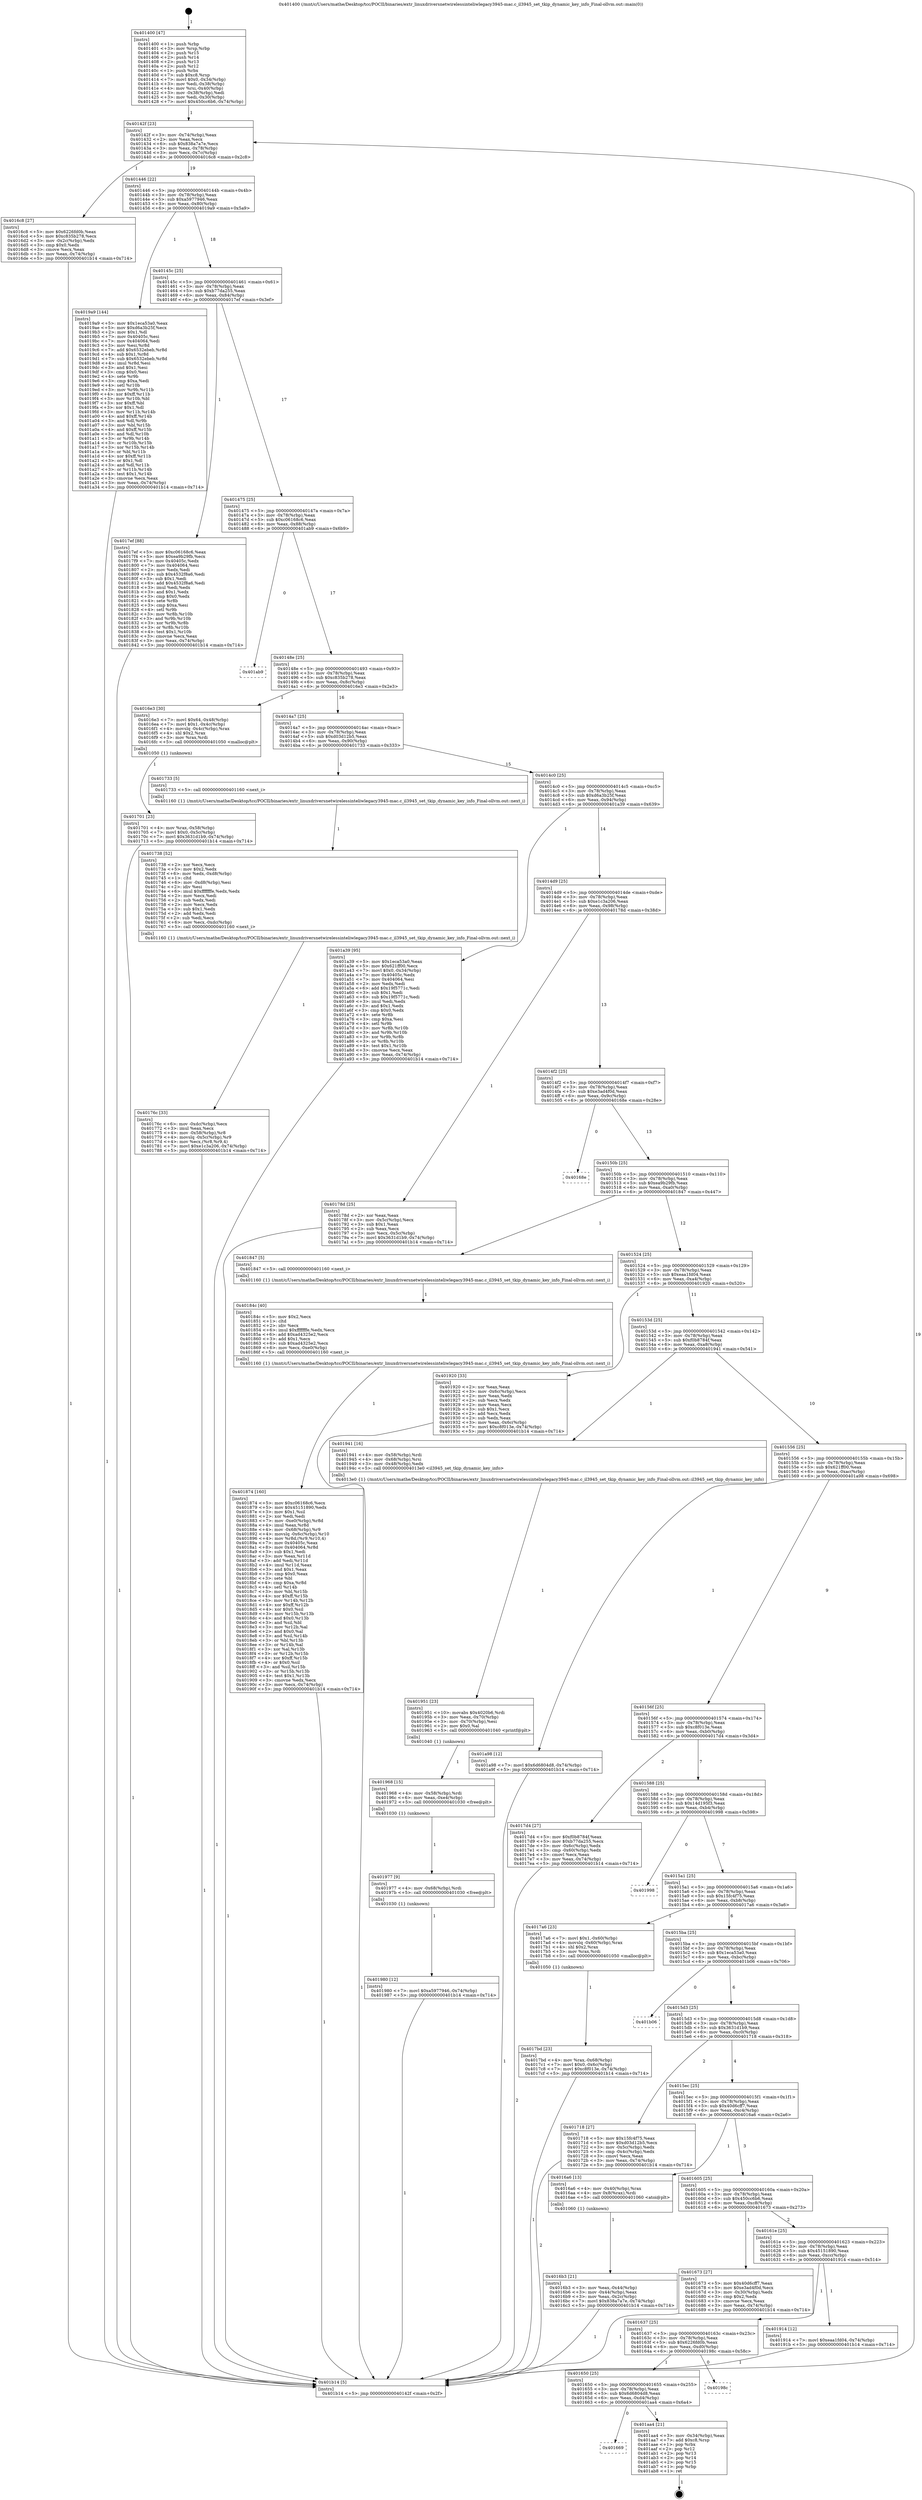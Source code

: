 digraph "0x401400" {
  label = "0x401400 (/mnt/c/Users/mathe/Desktop/tcc/POCII/binaries/extr_linuxdriversnetwirelessinteliwlegacy3945-mac.c_il3945_set_tkip_dynamic_key_info_Final-ollvm.out::main(0))"
  labelloc = "t"
  node[shape=record]

  Entry [label="",width=0.3,height=0.3,shape=circle,fillcolor=black,style=filled]
  "0x40142f" [label="{
     0x40142f [23]\l
     | [instrs]\l
     &nbsp;&nbsp;0x40142f \<+3\>: mov -0x74(%rbp),%eax\l
     &nbsp;&nbsp;0x401432 \<+2\>: mov %eax,%ecx\l
     &nbsp;&nbsp;0x401434 \<+6\>: sub $0x838a7a7e,%ecx\l
     &nbsp;&nbsp;0x40143a \<+3\>: mov %eax,-0x78(%rbp)\l
     &nbsp;&nbsp;0x40143d \<+3\>: mov %ecx,-0x7c(%rbp)\l
     &nbsp;&nbsp;0x401440 \<+6\>: je 00000000004016c8 \<main+0x2c8\>\l
  }"]
  "0x4016c8" [label="{
     0x4016c8 [27]\l
     | [instrs]\l
     &nbsp;&nbsp;0x4016c8 \<+5\>: mov $0x6226fd0b,%eax\l
     &nbsp;&nbsp;0x4016cd \<+5\>: mov $0xc835b278,%ecx\l
     &nbsp;&nbsp;0x4016d2 \<+3\>: mov -0x2c(%rbp),%edx\l
     &nbsp;&nbsp;0x4016d5 \<+3\>: cmp $0x0,%edx\l
     &nbsp;&nbsp;0x4016d8 \<+3\>: cmove %ecx,%eax\l
     &nbsp;&nbsp;0x4016db \<+3\>: mov %eax,-0x74(%rbp)\l
     &nbsp;&nbsp;0x4016de \<+5\>: jmp 0000000000401b14 \<main+0x714\>\l
  }"]
  "0x401446" [label="{
     0x401446 [22]\l
     | [instrs]\l
     &nbsp;&nbsp;0x401446 \<+5\>: jmp 000000000040144b \<main+0x4b\>\l
     &nbsp;&nbsp;0x40144b \<+3\>: mov -0x78(%rbp),%eax\l
     &nbsp;&nbsp;0x40144e \<+5\>: sub $0xa5977946,%eax\l
     &nbsp;&nbsp;0x401453 \<+3\>: mov %eax,-0x80(%rbp)\l
     &nbsp;&nbsp;0x401456 \<+6\>: je 00000000004019a9 \<main+0x5a9\>\l
  }"]
  Exit [label="",width=0.3,height=0.3,shape=circle,fillcolor=black,style=filled,peripheries=2]
  "0x4019a9" [label="{
     0x4019a9 [144]\l
     | [instrs]\l
     &nbsp;&nbsp;0x4019a9 \<+5\>: mov $0x1eca53a0,%eax\l
     &nbsp;&nbsp;0x4019ae \<+5\>: mov $0xd6a3b25f,%ecx\l
     &nbsp;&nbsp;0x4019b3 \<+2\>: mov $0x1,%dl\l
     &nbsp;&nbsp;0x4019b5 \<+7\>: mov 0x40405c,%esi\l
     &nbsp;&nbsp;0x4019bc \<+7\>: mov 0x404064,%edi\l
     &nbsp;&nbsp;0x4019c3 \<+3\>: mov %esi,%r8d\l
     &nbsp;&nbsp;0x4019c6 \<+7\>: add $0x6532ebeb,%r8d\l
     &nbsp;&nbsp;0x4019cd \<+4\>: sub $0x1,%r8d\l
     &nbsp;&nbsp;0x4019d1 \<+7\>: sub $0x6532ebeb,%r8d\l
     &nbsp;&nbsp;0x4019d8 \<+4\>: imul %r8d,%esi\l
     &nbsp;&nbsp;0x4019dc \<+3\>: and $0x1,%esi\l
     &nbsp;&nbsp;0x4019df \<+3\>: cmp $0x0,%esi\l
     &nbsp;&nbsp;0x4019e2 \<+4\>: sete %r9b\l
     &nbsp;&nbsp;0x4019e6 \<+3\>: cmp $0xa,%edi\l
     &nbsp;&nbsp;0x4019e9 \<+4\>: setl %r10b\l
     &nbsp;&nbsp;0x4019ed \<+3\>: mov %r9b,%r11b\l
     &nbsp;&nbsp;0x4019f0 \<+4\>: xor $0xff,%r11b\l
     &nbsp;&nbsp;0x4019f4 \<+3\>: mov %r10b,%bl\l
     &nbsp;&nbsp;0x4019f7 \<+3\>: xor $0xff,%bl\l
     &nbsp;&nbsp;0x4019fa \<+3\>: xor $0x1,%dl\l
     &nbsp;&nbsp;0x4019fd \<+3\>: mov %r11b,%r14b\l
     &nbsp;&nbsp;0x401a00 \<+4\>: and $0xff,%r14b\l
     &nbsp;&nbsp;0x401a04 \<+3\>: and %dl,%r9b\l
     &nbsp;&nbsp;0x401a07 \<+3\>: mov %bl,%r15b\l
     &nbsp;&nbsp;0x401a0a \<+4\>: and $0xff,%r15b\l
     &nbsp;&nbsp;0x401a0e \<+3\>: and %dl,%r10b\l
     &nbsp;&nbsp;0x401a11 \<+3\>: or %r9b,%r14b\l
     &nbsp;&nbsp;0x401a14 \<+3\>: or %r10b,%r15b\l
     &nbsp;&nbsp;0x401a17 \<+3\>: xor %r15b,%r14b\l
     &nbsp;&nbsp;0x401a1a \<+3\>: or %bl,%r11b\l
     &nbsp;&nbsp;0x401a1d \<+4\>: xor $0xff,%r11b\l
     &nbsp;&nbsp;0x401a21 \<+3\>: or $0x1,%dl\l
     &nbsp;&nbsp;0x401a24 \<+3\>: and %dl,%r11b\l
     &nbsp;&nbsp;0x401a27 \<+3\>: or %r11b,%r14b\l
     &nbsp;&nbsp;0x401a2a \<+4\>: test $0x1,%r14b\l
     &nbsp;&nbsp;0x401a2e \<+3\>: cmovne %ecx,%eax\l
     &nbsp;&nbsp;0x401a31 \<+3\>: mov %eax,-0x74(%rbp)\l
     &nbsp;&nbsp;0x401a34 \<+5\>: jmp 0000000000401b14 \<main+0x714\>\l
  }"]
  "0x40145c" [label="{
     0x40145c [25]\l
     | [instrs]\l
     &nbsp;&nbsp;0x40145c \<+5\>: jmp 0000000000401461 \<main+0x61\>\l
     &nbsp;&nbsp;0x401461 \<+3\>: mov -0x78(%rbp),%eax\l
     &nbsp;&nbsp;0x401464 \<+5\>: sub $0xb77da255,%eax\l
     &nbsp;&nbsp;0x401469 \<+6\>: mov %eax,-0x84(%rbp)\l
     &nbsp;&nbsp;0x40146f \<+6\>: je 00000000004017ef \<main+0x3ef\>\l
  }"]
  "0x401669" [label="{
     0x401669\l
  }", style=dashed]
  "0x4017ef" [label="{
     0x4017ef [88]\l
     | [instrs]\l
     &nbsp;&nbsp;0x4017ef \<+5\>: mov $0xc06168c6,%eax\l
     &nbsp;&nbsp;0x4017f4 \<+5\>: mov $0xea9b29fb,%ecx\l
     &nbsp;&nbsp;0x4017f9 \<+7\>: mov 0x40405c,%edx\l
     &nbsp;&nbsp;0x401800 \<+7\>: mov 0x404064,%esi\l
     &nbsp;&nbsp;0x401807 \<+2\>: mov %edx,%edi\l
     &nbsp;&nbsp;0x401809 \<+6\>: sub $0x4532f8a6,%edi\l
     &nbsp;&nbsp;0x40180f \<+3\>: sub $0x1,%edi\l
     &nbsp;&nbsp;0x401812 \<+6\>: add $0x4532f8a6,%edi\l
     &nbsp;&nbsp;0x401818 \<+3\>: imul %edi,%edx\l
     &nbsp;&nbsp;0x40181b \<+3\>: and $0x1,%edx\l
     &nbsp;&nbsp;0x40181e \<+3\>: cmp $0x0,%edx\l
     &nbsp;&nbsp;0x401821 \<+4\>: sete %r8b\l
     &nbsp;&nbsp;0x401825 \<+3\>: cmp $0xa,%esi\l
     &nbsp;&nbsp;0x401828 \<+4\>: setl %r9b\l
     &nbsp;&nbsp;0x40182c \<+3\>: mov %r8b,%r10b\l
     &nbsp;&nbsp;0x40182f \<+3\>: and %r9b,%r10b\l
     &nbsp;&nbsp;0x401832 \<+3\>: xor %r9b,%r8b\l
     &nbsp;&nbsp;0x401835 \<+3\>: or %r8b,%r10b\l
     &nbsp;&nbsp;0x401838 \<+4\>: test $0x1,%r10b\l
     &nbsp;&nbsp;0x40183c \<+3\>: cmovne %ecx,%eax\l
     &nbsp;&nbsp;0x40183f \<+3\>: mov %eax,-0x74(%rbp)\l
     &nbsp;&nbsp;0x401842 \<+5\>: jmp 0000000000401b14 \<main+0x714\>\l
  }"]
  "0x401475" [label="{
     0x401475 [25]\l
     | [instrs]\l
     &nbsp;&nbsp;0x401475 \<+5\>: jmp 000000000040147a \<main+0x7a\>\l
     &nbsp;&nbsp;0x40147a \<+3\>: mov -0x78(%rbp),%eax\l
     &nbsp;&nbsp;0x40147d \<+5\>: sub $0xc06168c6,%eax\l
     &nbsp;&nbsp;0x401482 \<+6\>: mov %eax,-0x88(%rbp)\l
     &nbsp;&nbsp;0x401488 \<+6\>: je 0000000000401ab9 \<main+0x6b9\>\l
  }"]
  "0x401aa4" [label="{
     0x401aa4 [21]\l
     | [instrs]\l
     &nbsp;&nbsp;0x401aa4 \<+3\>: mov -0x34(%rbp),%eax\l
     &nbsp;&nbsp;0x401aa7 \<+7\>: add $0xc8,%rsp\l
     &nbsp;&nbsp;0x401aae \<+1\>: pop %rbx\l
     &nbsp;&nbsp;0x401aaf \<+2\>: pop %r12\l
     &nbsp;&nbsp;0x401ab1 \<+2\>: pop %r13\l
     &nbsp;&nbsp;0x401ab3 \<+2\>: pop %r14\l
     &nbsp;&nbsp;0x401ab5 \<+2\>: pop %r15\l
     &nbsp;&nbsp;0x401ab7 \<+1\>: pop %rbp\l
     &nbsp;&nbsp;0x401ab8 \<+1\>: ret\l
  }"]
  "0x401ab9" [label="{
     0x401ab9\l
  }", style=dashed]
  "0x40148e" [label="{
     0x40148e [25]\l
     | [instrs]\l
     &nbsp;&nbsp;0x40148e \<+5\>: jmp 0000000000401493 \<main+0x93\>\l
     &nbsp;&nbsp;0x401493 \<+3\>: mov -0x78(%rbp),%eax\l
     &nbsp;&nbsp;0x401496 \<+5\>: sub $0xc835b278,%eax\l
     &nbsp;&nbsp;0x40149b \<+6\>: mov %eax,-0x8c(%rbp)\l
     &nbsp;&nbsp;0x4014a1 \<+6\>: je 00000000004016e3 \<main+0x2e3\>\l
  }"]
  "0x401650" [label="{
     0x401650 [25]\l
     | [instrs]\l
     &nbsp;&nbsp;0x401650 \<+5\>: jmp 0000000000401655 \<main+0x255\>\l
     &nbsp;&nbsp;0x401655 \<+3\>: mov -0x78(%rbp),%eax\l
     &nbsp;&nbsp;0x401658 \<+5\>: sub $0x6d6804d8,%eax\l
     &nbsp;&nbsp;0x40165d \<+6\>: mov %eax,-0xd4(%rbp)\l
     &nbsp;&nbsp;0x401663 \<+6\>: je 0000000000401aa4 \<main+0x6a4\>\l
  }"]
  "0x4016e3" [label="{
     0x4016e3 [30]\l
     | [instrs]\l
     &nbsp;&nbsp;0x4016e3 \<+7\>: movl $0x64,-0x48(%rbp)\l
     &nbsp;&nbsp;0x4016ea \<+7\>: movl $0x1,-0x4c(%rbp)\l
     &nbsp;&nbsp;0x4016f1 \<+4\>: movslq -0x4c(%rbp),%rax\l
     &nbsp;&nbsp;0x4016f5 \<+4\>: shl $0x2,%rax\l
     &nbsp;&nbsp;0x4016f9 \<+3\>: mov %rax,%rdi\l
     &nbsp;&nbsp;0x4016fc \<+5\>: call 0000000000401050 \<malloc@plt\>\l
     | [calls]\l
     &nbsp;&nbsp;0x401050 \{1\} (unknown)\l
  }"]
  "0x4014a7" [label="{
     0x4014a7 [25]\l
     | [instrs]\l
     &nbsp;&nbsp;0x4014a7 \<+5\>: jmp 00000000004014ac \<main+0xac\>\l
     &nbsp;&nbsp;0x4014ac \<+3\>: mov -0x78(%rbp),%eax\l
     &nbsp;&nbsp;0x4014af \<+5\>: sub $0xd03d12b5,%eax\l
     &nbsp;&nbsp;0x4014b4 \<+6\>: mov %eax,-0x90(%rbp)\l
     &nbsp;&nbsp;0x4014ba \<+6\>: je 0000000000401733 \<main+0x333\>\l
  }"]
  "0x40198c" [label="{
     0x40198c\l
  }", style=dashed]
  "0x401733" [label="{
     0x401733 [5]\l
     | [instrs]\l
     &nbsp;&nbsp;0x401733 \<+5\>: call 0000000000401160 \<next_i\>\l
     | [calls]\l
     &nbsp;&nbsp;0x401160 \{1\} (/mnt/c/Users/mathe/Desktop/tcc/POCII/binaries/extr_linuxdriversnetwirelessinteliwlegacy3945-mac.c_il3945_set_tkip_dynamic_key_info_Final-ollvm.out::next_i)\l
  }"]
  "0x4014c0" [label="{
     0x4014c0 [25]\l
     | [instrs]\l
     &nbsp;&nbsp;0x4014c0 \<+5\>: jmp 00000000004014c5 \<main+0xc5\>\l
     &nbsp;&nbsp;0x4014c5 \<+3\>: mov -0x78(%rbp),%eax\l
     &nbsp;&nbsp;0x4014c8 \<+5\>: sub $0xd6a3b25f,%eax\l
     &nbsp;&nbsp;0x4014cd \<+6\>: mov %eax,-0x94(%rbp)\l
     &nbsp;&nbsp;0x4014d3 \<+6\>: je 0000000000401a39 \<main+0x639\>\l
  }"]
  "0x401980" [label="{
     0x401980 [12]\l
     | [instrs]\l
     &nbsp;&nbsp;0x401980 \<+7\>: movl $0xa5977946,-0x74(%rbp)\l
     &nbsp;&nbsp;0x401987 \<+5\>: jmp 0000000000401b14 \<main+0x714\>\l
  }"]
  "0x401a39" [label="{
     0x401a39 [95]\l
     | [instrs]\l
     &nbsp;&nbsp;0x401a39 \<+5\>: mov $0x1eca53a0,%eax\l
     &nbsp;&nbsp;0x401a3e \<+5\>: mov $0x621ff00,%ecx\l
     &nbsp;&nbsp;0x401a43 \<+7\>: movl $0x0,-0x34(%rbp)\l
     &nbsp;&nbsp;0x401a4a \<+7\>: mov 0x40405c,%edx\l
     &nbsp;&nbsp;0x401a51 \<+7\>: mov 0x404064,%esi\l
     &nbsp;&nbsp;0x401a58 \<+2\>: mov %edx,%edi\l
     &nbsp;&nbsp;0x401a5a \<+6\>: add $0x19f5771c,%edi\l
     &nbsp;&nbsp;0x401a60 \<+3\>: sub $0x1,%edi\l
     &nbsp;&nbsp;0x401a63 \<+6\>: sub $0x19f5771c,%edi\l
     &nbsp;&nbsp;0x401a69 \<+3\>: imul %edi,%edx\l
     &nbsp;&nbsp;0x401a6c \<+3\>: and $0x1,%edx\l
     &nbsp;&nbsp;0x401a6f \<+3\>: cmp $0x0,%edx\l
     &nbsp;&nbsp;0x401a72 \<+4\>: sete %r8b\l
     &nbsp;&nbsp;0x401a76 \<+3\>: cmp $0xa,%esi\l
     &nbsp;&nbsp;0x401a79 \<+4\>: setl %r9b\l
     &nbsp;&nbsp;0x401a7d \<+3\>: mov %r8b,%r10b\l
     &nbsp;&nbsp;0x401a80 \<+3\>: and %r9b,%r10b\l
     &nbsp;&nbsp;0x401a83 \<+3\>: xor %r9b,%r8b\l
     &nbsp;&nbsp;0x401a86 \<+3\>: or %r8b,%r10b\l
     &nbsp;&nbsp;0x401a89 \<+4\>: test $0x1,%r10b\l
     &nbsp;&nbsp;0x401a8d \<+3\>: cmovne %ecx,%eax\l
     &nbsp;&nbsp;0x401a90 \<+3\>: mov %eax,-0x74(%rbp)\l
     &nbsp;&nbsp;0x401a93 \<+5\>: jmp 0000000000401b14 \<main+0x714\>\l
  }"]
  "0x4014d9" [label="{
     0x4014d9 [25]\l
     | [instrs]\l
     &nbsp;&nbsp;0x4014d9 \<+5\>: jmp 00000000004014de \<main+0xde\>\l
     &nbsp;&nbsp;0x4014de \<+3\>: mov -0x78(%rbp),%eax\l
     &nbsp;&nbsp;0x4014e1 \<+5\>: sub $0xe1c3a206,%eax\l
     &nbsp;&nbsp;0x4014e6 \<+6\>: mov %eax,-0x98(%rbp)\l
     &nbsp;&nbsp;0x4014ec \<+6\>: je 000000000040178d \<main+0x38d\>\l
  }"]
  "0x401977" [label="{
     0x401977 [9]\l
     | [instrs]\l
     &nbsp;&nbsp;0x401977 \<+4\>: mov -0x68(%rbp),%rdi\l
     &nbsp;&nbsp;0x40197b \<+5\>: call 0000000000401030 \<free@plt\>\l
     | [calls]\l
     &nbsp;&nbsp;0x401030 \{1\} (unknown)\l
  }"]
  "0x40178d" [label="{
     0x40178d [25]\l
     | [instrs]\l
     &nbsp;&nbsp;0x40178d \<+2\>: xor %eax,%eax\l
     &nbsp;&nbsp;0x40178f \<+3\>: mov -0x5c(%rbp),%ecx\l
     &nbsp;&nbsp;0x401792 \<+3\>: sub $0x1,%eax\l
     &nbsp;&nbsp;0x401795 \<+2\>: sub %eax,%ecx\l
     &nbsp;&nbsp;0x401797 \<+3\>: mov %ecx,-0x5c(%rbp)\l
     &nbsp;&nbsp;0x40179a \<+7\>: movl $0x3631d1b9,-0x74(%rbp)\l
     &nbsp;&nbsp;0x4017a1 \<+5\>: jmp 0000000000401b14 \<main+0x714\>\l
  }"]
  "0x4014f2" [label="{
     0x4014f2 [25]\l
     | [instrs]\l
     &nbsp;&nbsp;0x4014f2 \<+5\>: jmp 00000000004014f7 \<main+0xf7\>\l
     &nbsp;&nbsp;0x4014f7 \<+3\>: mov -0x78(%rbp),%eax\l
     &nbsp;&nbsp;0x4014fa \<+5\>: sub $0xe3ad4f0d,%eax\l
     &nbsp;&nbsp;0x4014ff \<+6\>: mov %eax,-0x9c(%rbp)\l
     &nbsp;&nbsp;0x401505 \<+6\>: je 000000000040168e \<main+0x28e\>\l
  }"]
  "0x401968" [label="{
     0x401968 [15]\l
     | [instrs]\l
     &nbsp;&nbsp;0x401968 \<+4\>: mov -0x58(%rbp),%rdi\l
     &nbsp;&nbsp;0x40196c \<+6\>: mov %eax,-0xe4(%rbp)\l
     &nbsp;&nbsp;0x401972 \<+5\>: call 0000000000401030 \<free@plt\>\l
     | [calls]\l
     &nbsp;&nbsp;0x401030 \{1\} (unknown)\l
  }"]
  "0x40168e" [label="{
     0x40168e\l
  }", style=dashed]
  "0x40150b" [label="{
     0x40150b [25]\l
     | [instrs]\l
     &nbsp;&nbsp;0x40150b \<+5\>: jmp 0000000000401510 \<main+0x110\>\l
     &nbsp;&nbsp;0x401510 \<+3\>: mov -0x78(%rbp),%eax\l
     &nbsp;&nbsp;0x401513 \<+5\>: sub $0xea9b29fb,%eax\l
     &nbsp;&nbsp;0x401518 \<+6\>: mov %eax,-0xa0(%rbp)\l
     &nbsp;&nbsp;0x40151e \<+6\>: je 0000000000401847 \<main+0x447\>\l
  }"]
  "0x401951" [label="{
     0x401951 [23]\l
     | [instrs]\l
     &nbsp;&nbsp;0x401951 \<+10\>: movabs $0x4020b6,%rdi\l
     &nbsp;&nbsp;0x40195b \<+3\>: mov %eax,-0x70(%rbp)\l
     &nbsp;&nbsp;0x40195e \<+3\>: mov -0x70(%rbp),%esi\l
     &nbsp;&nbsp;0x401961 \<+2\>: mov $0x0,%al\l
     &nbsp;&nbsp;0x401963 \<+5\>: call 0000000000401040 \<printf@plt\>\l
     | [calls]\l
     &nbsp;&nbsp;0x401040 \{1\} (unknown)\l
  }"]
  "0x401847" [label="{
     0x401847 [5]\l
     | [instrs]\l
     &nbsp;&nbsp;0x401847 \<+5\>: call 0000000000401160 \<next_i\>\l
     | [calls]\l
     &nbsp;&nbsp;0x401160 \{1\} (/mnt/c/Users/mathe/Desktop/tcc/POCII/binaries/extr_linuxdriversnetwirelessinteliwlegacy3945-mac.c_il3945_set_tkip_dynamic_key_info_Final-ollvm.out::next_i)\l
  }"]
  "0x401524" [label="{
     0x401524 [25]\l
     | [instrs]\l
     &nbsp;&nbsp;0x401524 \<+5\>: jmp 0000000000401529 \<main+0x129\>\l
     &nbsp;&nbsp;0x401529 \<+3\>: mov -0x78(%rbp),%eax\l
     &nbsp;&nbsp;0x40152c \<+5\>: sub $0xeaa1fd04,%eax\l
     &nbsp;&nbsp;0x401531 \<+6\>: mov %eax,-0xa4(%rbp)\l
     &nbsp;&nbsp;0x401537 \<+6\>: je 0000000000401920 \<main+0x520\>\l
  }"]
  "0x401637" [label="{
     0x401637 [25]\l
     | [instrs]\l
     &nbsp;&nbsp;0x401637 \<+5\>: jmp 000000000040163c \<main+0x23c\>\l
     &nbsp;&nbsp;0x40163c \<+3\>: mov -0x78(%rbp),%eax\l
     &nbsp;&nbsp;0x40163f \<+5\>: sub $0x6226fd0b,%eax\l
     &nbsp;&nbsp;0x401644 \<+6\>: mov %eax,-0xd0(%rbp)\l
     &nbsp;&nbsp;0x40164a \<+6\>: je 000000000040198c \<main+0x58c\>\l
  }"]
  "0x401920" [label="{
     0x401920 [33]\l
     | [instrs]\l
     &nbsp;&nbsp;0x401920 \<+2\>: xor %eax,%eax\l
     &nbsp;&nbsp;0x401922 \<+3\>: mov -0x6c(%rbp),%ecx\l
     &nbsp;&nbsp;0x401925 \<+2\>: mov %eax,%edx\l
     &nbsp;&nbsp;0x401927 \<+2\>: sub %ecx,%edx\l
     &nbsp;&nbsp;0x401929 \<+2\>: mov %eax,%ecx\l
     &nbsp;&nbsp;0x40192b \<+3\>: sub $0x1,%ecx\l
     &nbsp;&nbsp;0x40192e \<+2\>: add %ecx,%edx\l
     &nbsp;&nbsp;0x401930 \<+2\>: sub %edx,%eax\l
     &nbsp;&nbsp;0x401932 \<+3\>: mov %eax,-0x6c(%rbp)\l
     &nbsp;&nbsp;0x401935 \<+7\>: movl $0xc8f013e,-0x74(%rbp)\l
     &nbsp;&nbsp;0x40193c \<+5\>: jmp 0000000000401b14 \<main+0x714\>\l
  }"]
  "0x40153d" [label="{
     0x40153d [25]\l
     | [instrs]\l
     &nbsp;&nbsp;0x40153d \<+5\>: jmp 0000000000401542 \<main+0x142\>\l
     &nbsp;&nbsp;0x401542 \<+3\>: mov -0x78(%rbp),%eax\l
     &nbsp;&nbsp;0x401545 \<+5\>: sub $0xf0b8784f,%eax\l
     &nbsp;&nbsp;0x40154a \<+6\>: mov %eax,-0xa8(%rbp)\l
     &nbsp;&nbsp;0x401550 \<+6\>: je 0000000000401941 \<main+0x541\>\l
  }"]
  "0x401914" [label="{
     0x401914 [12]\l
     | [instrs]\l
     &nbsp;&nbsp;0x401914 \<+7\>: movl $0xeaa1fd04,-0x74(%rbp)\l
     &nbsp;&nbsp;0x40191b \<+5\>: jmp 0000000000401b14 \<main+0x714\>\l
  }"]
  "0x401941" [label="{
     0x401941 [16]\l
     | [instrs]\l
     &nbsp;&nbsp;0x401941 \<+4\>: mov -0x58(%rbp),%rdi\l
     &nbsp;&nbsp;0x401945 \<+4\>: mov -0x68(%rbp),%rsi\l
     &nbsp;&nbsp;0x401949 \<+3\>: mov -0x48(%rbp),%edx\l
     &nbsp;&nbsp;0x40194c \<+5\>: call 00000000004013e0 \<il3945_set_tkip_dynamic_key_info\>\l
     | [calls]\l
     &nbsp;&nbsp;0x4013e0 \{1\} (/mnt/c/Users/mathe/Desktop/tcc/POCII/binaries/extr_linuxdriversnetwirelessinteliwlegacy3945-mac.c_il3945_set_tkip_dynamic_key_info_Final-ollvm.out::il3945_set_tkip_dynamic_key_info)\l
  }"]
  "0x401556" [label="{
     0x401556 [25]\l
     | [instrs]\l
     &nbsp;&nbsp;0x401556 \<+5\>: jmp 000000000040155b \<main+0x15b\>\l
     &nbsp;&nbsp;0x40155b \<+3\>: mov -0x78(%rbp),%eax\l
     &nbsp;&nbsp;0x40155e \<+5\>: sub $0x621ff00,%eax\l
     &nbsp;&nbsp;0x401563 \<+6\>: mov %eax,-0xac(%rbp)\l
     &nbsp;&nbsp;0x401569 \<+6\>: je 0000000000401a98 \<main+0x698\>\l
  }"]
  "0x401874" [label="{
     0x401874 [160]\l
     | [instrs]\l
     &nbsp;&nbsp;0x401874 \<+5\>: mov $0xc06168c6,%ecx\l
     &nbsp;&nbsp;0x401879 \<+5\>: mov $0x45151890,%edx\l
     &nbsp;&nbsp;0x40187e \<+3\>: mov $0x1,%sil\l
     &nbsp;&nbsp;0x401881 \<+2\>: xor %edi,%edi\l
     &nbsp;&nbsp;0x401883 \<+7\>: mov -0xe0(%rbp),%r8d\l
     &nbsp;&nbsp;0x40188a \<+4\>: imul %eax,%r8d\l
     &nbsp;&nbsp;0x40188e \<+4\>: mov -0x68(%rbp),%r9\l
     &nbsp;&nbsp;0x401892 \<+4\>: movslq -0x6c(%rbp),%r10\l
     &nbsp;&nbsp;0x401896 \<+4\>: mov %r8d,(%r9,%r10,4)\l
     &nbsp;&nbsp;0x40189a \<+7\>: mov 0x40405c,%eax\l
     &nbsp;&nbsp;0x4018a1 \<+8\>: mov 0x404064,%r8d\l
     &nbsp;&nbsp;0x4018a9 \<+3\>: sub $0x1,%edi\l
     &nbsp;&nbsp;0x4018ac \<+3\>: mov %eax,%r11d\l
     &nbsp;&nbsp;0x4018af \<+3\>: add %edi,%r11d\l
     &nbsp;&nbsp;0x4018b2 \<+4\>: imul %r11d,%eax\l
     &nbsp;&nbsp;0x4018b6 \<+3\>: and $0x1,%eax\l
     &nbsp;&nbsp;0x4018b9 \<+3\>: cmp $0x0,%eax\l
     &nbsp;&nbsp;0x4018bc \<+3\>: sete %bl\l
     &nbsp;&nbsp;0x4018bf \<+4\>: cmp $0xa,%r8d\l
     &nbsp;&nbsp;0x4018c3 \<+4\>: setl %r14b\l
     &nbsp;&nbsp;0x4018c7 \<+3\>: mov %bl,%r15b\l
     &nbsp;&nbsp;0x4018ca \<+4\>: xor $0xff,%r15b\l
     &nbsp;&nbsp;0x4018ce \<+3\>: mov %r14b,%r12b\l
     &nbsp;&nbsp;0x4018d1 \<+4\>: xor $0xff,%r12b\l
     &nbsp;&nbsp;0x4018d5 \<+4\>: xor $0x0,%sil\l
     &nbsp;&nbsp;0x4018d9 \<+3\>: mov %r15b,%r13b\l
     &nbsp;&nbsp;0x4018dc \<+4\>: and $0x0,%r13b\l
     &nbsp;&nbsp;0x4018e0 \<+3\>: and %sil,%bl\l
     &nbsp;&nbsp;0x4018e3 \<+3\>: mov %r12b,%al\l
     &nbsp;&nbsp;0x4018e6 \<+2\>: and $0x0,%al\l
     &nbsp;&nbsp;0x4018e8 \<+3\>: and %sil,%r14b\l
     &nbsp;&nbsp;0x4018eb \<+3\>: or %bl,%r13b\l
     &nbsp;&nbsp;0x4018ee \<+3\>: or %r14b,%al\l
     &nbsp;&nbsp;0x4018f1 \<+3\>: xor %al,%r13b\l
     &nbsp;&nbsp;0x4018f4 \<+3\>: or %r12b,%r15b\l
     &nbsp;&nbsp;0x4018f7 \<+4\>: xor $0xff,%r15b\l
     &nbsp;&nbsp;0x4018fb \<+4\>: or $0x0,%sil\l
     &nbsp;&nbsp;0x4018ff \<+3\>: and %sil,%r15b\l
     &nbsp;&nbsp;0x401902 \<+3\>: or %r15b,%r13b\l
     &nbsp;&nbsp;0x401905 \<+4\>: test $0x1,%r13b\l
     &nbsp;&nbsp;0x401909 \<+3\>: cmovne %edx,%ecx\l
     &nbsp;&nbsp;0x40190c \<+3\>: mov %ecx,-0x74(%rbp)\l
     &nbsp;&nbsp;0x40190f \<+5\>: jmp 0000000000401b14 \<main+0x714\>\l
  }"]
  "0x401a98" [label="{
     0x401a98 [12]\l
     | [instrs]\l
     &nbsp;&nbsp;0x401a98 \<+7\>: movl $0x6d6804d8,-0x74(%rbp)\l
     &nbsp;&nbsp;0x401a9f \<+5\>: jmp 0000000000401b14 \<main+0x714\>\l
  }"]
  "0x40156f" [label="{
     0x40156f [25]\l
     | [instrs]\l
     &nbsp;&nbsp;0x40156f \<+5\>: jmp 0000000000401574 \<main+0x174\>\l
     &nbsp;&nbsp;0x401574 \<+3\>: mov -0x78(%rbp),%eax\l
     &nbsp;&nbsp;0x401577 \<+5\>: sub $0xc8f013e,%eax\l
     &nbsp;&nbsp;0x40157c \<+6\>: mov %eax,-0xb0(%rbp)\l
     &nbsp;&nbsp;0x401582 \<+6\>: je 00000000004017d4 \<main+0x3d4\>\l
  }"]
  "0x40184c" [label="{
     0x40184c [40]\l
     | [instrs]\l
     &nbsp;&nbsp;0x40184c \<+5\>: mov $0x2,%ecx\l
     &nbsp;&nbsp;0x401851 \<+1\>: cltd\l
     &nbsp;&nbsp;0x401852 \<+2\>: idiv %ecx\l
     &nbsp;&nbsp;0x401854 \<+6\>: imul $0xfffffffe,%edx,%ecx\l
     &nbsp;&nbsp;0x40185a \<+6\>: add $0xad4325e2,%ecx\l
     &nbsp;&nbsp;0x401860 \<+3\>: add $0x1,%ecx\l
     &nbsp;&nbsp;0x401863 \<+6\>: sub $0xad4325e2,%ecx\l
     &nbsp;&nbsp;0x401869 \<+6\>: mov %ecx,-0xe0(%rbp)\l
     &nbsp;&nbsp;0x40186f \<+5\>: call 0000000000401160 \<next_i\>\l
     | [calls]\l
     &nbsp;&nbsp;0x401160 \{1\} (/mnt/c/Users/mathe/Desktop/tcc/POCII/binaries/extr_linuxdriversnetwirelessinteliwlegacy3945-mac.c_il3945_set_tkip_dynamic_key_info_Final-ollvm.out::next_i)\l
  }"]
  "0x4017d4" [label="{
     0x4017d4 [27]\l
     | [instrs]\l
     &nbsp;&nbsp;0x4017d4 \<+5\>: mov $0xf0b8784f,%eax\l
     &nbsp;&nbsp;0x4017d9 \<+5\>: mov $0xb77da255,%ecx\l
     &nbsp;&nbsp;0x4017de \<+3\>: mov -0x6c(%rbp),%edx\l
     &nbsp;&nbsp;0x4017e1 \<+3\>: cmp -0x60(%rbp),%edx\l
     &nbsp;&nbsp;0x4017e4 \<+3\>: cmovl %ecx,%eax\l
     &nbsp;&nbsp;0x4017e7 \<+3\>: mov %eax,-0x74(%rbp)\l
     &nbsp;&nbsp;0x4017ea \<+5\>: jmp 0000000000401b14 \<main+0x714\>\l
  }"]
  "0x401588" [label="{
     0x401588 [25]\l
     | [instrs]\l
     &nbsp;&nbsp;0x401588 \<+5\>: jmp 000000000040158d \<main+0x18d\>\l
     &nbsp;&nbsp;0x40158d \<+3\>: mov -0x78(%rbp),%eax\l
     &nbsp;&nbsp;0x401590 \<+5\>: sub $0x14d195f3,%eax\l
     &nbsp;&nbsp;0x401595 \<+6\>: mov %eax,-0xb4(%rbp)\l
     &nbsp;&nbsp;0x40159b \<+6\>: je 0000000000401998 \<main+0x598\>\l
  }"]
  "0x4017bd" [label="{
     0x4017bd [23]\l
     | [instrs]\l
     &nbsp;&nbsp;0x4017bd \<+4\>: mov %rax,-0x68(%rbp)\l
     &nbsp;&nbsp;0x4017c1 \<+7\>: movl $0x0,-0x6c(%rbp)\l
     &nbsp;&nbsp;0x4017c8 \<+7\>: movl $0xc8f013e,-0x74(%rbp)\l
     &nbsp;&nbsp;0x4017cf \<+5\>: jmp 0000000000401b14 \<main+0x714\>\l
  }"]
  "0x401998" [label="{
     0x401998\l
  }", style=dashed]
  "0x4015a1" [label="{
     0x4015a1 [25]\l
     | [instrs]\l
     &nbsp;&nbsp;0x4015a1 \<+5\>: jmp 00000000004015a6 \<main+0x1a6\>\l
     &nbsp;&nbsp;0x4015a6 \<+3\>: mov -0x78(%rbp),%eax\l
     &nbsp;&nbsp;0x4015a9 \<+5\>: sub $0x15fc4f75,%eax\l
     &nbsp;&nbsp;0x4015ae \<+6\>: mov %eax,-0xb8(%rbp)\l
     &nbsp;&nbsp;0x4015b4 \<+6\>: je 00000000004017a6 \<main+0x3a6\>\l
  }"]
  "0x40176c" [label="{
     0x40176c [33]\l
     | [instrs]\l
     &nbsp;&nbsp;0x40176c \<+6\>: mov -0xdc(%rbp),%ecx\l
     &nbsp;&nbsp;0x401772 \<+3\>: imul %eax,%ecx\l
     &nbsp;&nbsp;0x401775 \<+4\>: mov -0x58(%rbp),%r8\l
     &nbsp;&nbsp;0x401779 \<+4\>: movslq -0x5c(%rbp),%r9\l
     &nbsp;&nbsp;0x40177d \<+4\>: mov %ecx,(%r8,%r9,4)\l
     &nbsp;&nbsp;0x401781 \<+7\>: movl $0xe1c3a206,-0x74(%rbp)\l
     &nbsp;&nbsp;0x401788 \<+5\>: jmp 0000000000401b14 \<main+0x714\>\l
  }"]
  "0x4017a6" [label="{
     0x4017a6 [23]\l
     | [instrs]\l
     &nbsp;&nbsp;0x4017a6 \<+7\>: movl $0x1,-0x60(%rbp)\l
     &nbsp;&nbsp;0x4017ad \<+4\>: movslq -0x60(%rbp),%rax\l
     &nbsp;&nbsp;0x4017b1 \<+4\>: shl $0x2,%rax\l
     &nbsp;&nbsp;0x4017b5 \<+3\>: mov %rax,%rdi\l
     &nbsp;&nbsp;0x4017b8 \<+5\>: call 0000000000401050 \<malloc@plt\>\l
     | [calls]\l
     &nbsp;&nbsp;0x401050 \{1\} (unknown)\l
  }"]
  "0x4015ba" [label="{
     0x4015ba [25]\l
     | [instrs]\l
     &nbsp;&nbsp;0x4015ba \<+5\>: jmp 00000000004015bf \<main+0x1bf\>\l
     &nbsp;&nbsp;0x4015bf \<+3\>: mov -0x78(%rbp),%eax\l
     &nbsp;&nbsp;0x4015c2 \<+5\>: sub $0x1eca53a0,%eax\l
     &nbsp;&nbsp;0x4015c7 \<+6\>: mov %eax,-0xbc(%rbp)\l
     &nbsp;&nbsp;0x4015cd \<+6\>: je 0000000000401b06 \<main+0x706\>\l
  }"]
  "0x401738" [label="{
     0x401738 [52]\l
     | [instrs]\l
     &nbsp;&nbsp;0x401738 \<+2\>: xor %ecx,%ecx\l
     &nbsp;&nbsp;0x40173a \<+5\>: mov $0x2,%edx\l
     &nbsp;&nbsp;0x40173f \<+6\>: mov %edx,-0xd8(%rbp)\l
     &nbsp;&nbsp;0x401745 \<+1\>: cltd\l
     &nbsp;&nbsp;0x401746 \<+6\>: mov -0xd8(%rbp),%esi\l
     &nbsp;&nbsp;0x40174c \<+2\>: idiv %esi\l
     &nbsp;&nbsp;0x40174e \<+6\>: imul $0xfffffffe,%edx,%edx\l
     &nbsp;&nbsp;0x401754 \<+2\>: mov %ecx,%edi\l
     &nbsp;&nbsp;0x401756 \<+2\>: sub %edx,%edi\l
     &nbsp;&nbsp;0x401758 \<+2\>: mov %ecx,%edx\l
     &nbsp;&nbsp;0x40175a \<+3\>: sub $0x1,%edx\l
     &nbsp;&nbsp;0x40175d \<+2\>: add %edx,%edi\l
     &nbsp;&nbsp;0x40175f \<+2\>: sub %edi,%ecx\l
     &nbsp;&nbsp;0x401761 \<+6\>: mov %ecx,-0xdc(%rbp)\l
     &nbsp;&nbsp;0x401767 \<+5\>: call 0000000000401160 \<next_i\>\l
     | [calls]\l
     &nbsp;&nbsp;0x401160 \{1\} (/mnt/c/Users/mathe/Desktop/tcc/POCII/binaries/extr_linuxdriversnetwirelessinteliwlegacy3945-mac.c_il3945_set_tkip_dynamic_key_info_Final-ollvm.out::next_i)\l
  }"]
  "0x401b06" [label="{
     0x401b06\l
  }", style=dashed]
  "0x4015d3" [label="{
     0x4015d3 [25]\l
     | [instrs]\l
     &nbsp;&nbsp;0x4015d3 \<+5\>: jmp 00000000004015d8 \<main+0x1d8\>\l
     &nbsp;&nbsp;0x4015d8 \<+3\>: mov -0x78(%rbp),%eax\l
     &nbsp;&nbsp;0x4015db \<+5\>: sub $0x3631d1b9,%eax\l
     &nbsp;&nbsp;0x4015e0 \<+6\>: mov %eax,-0xc0(%rbp)\l
     &nbsp;&nbsp;0x4015e6 \<+6\>: je 0000000000401718 \<main+0x318\>\l
  }"]
  "0x401701" [label="{
     0x401701 [23]\l
     | [instrs]\l
     &nbsp;&nbsp;0x401701 \<+4\>: mov %rax,-0x58(%rbp)\l
     &nbsp;&nbsp;0x401705 \<+7\>: movl $0x0,-0x5c(%rbp)\l
     &nbsp;&nbsp;0x40170c \<+7\>: movl $0x3631d1b9,-0x74(%rbp)\l
     &nbsp;&nbsp;0x401713 \<+5\>: jmp 0000000000401b14 \<main+0x714\>\l
  }"]
  "0x401718" [label="{
     0x401718 [27]\l
     | [instrs]\l
     &nbsp;&nbsp;0x401718 \<+5\>: mov $0x15fc4f75,%eax\l
     &nbsp;&nbsp;0x40171d \<+5\>: mov $0xd03d12b5,%ecx\l
     &nbsp;&nbsp;0x401722 \<+3\>: mov -0x5c(%rbp),%edx\l
     &nbsp;&nbsp;0x401725 \<+3\>: cmp -0x4c(%rbp),%edx\l
     &nbsp;&nbsp;0x401728 \<+3\>: cmovl %ecx,%eax\l
     &nbsp;&nbsp;0x40172b \<+3\>: mov %eax,-0x74(%rbp)\l
     &nbsp;&nbsp;0x40172e \<+5\>: jmp 0000000000401b14 \<main+0x714\>\l
  }"]
  "0x4015ec" [label="{
     0x4015ec [25]\l
     | [instrs]\l
     &nbsp;&nbsp;0x4015ec \<+5\>: jmp 00000000004015f1 \<main+0x1f1\>\l
     &nbsp;&nbsp;0x4015f1 \<+3\>: mov -0x78(%rbp),%eax\l
     &nbsp;&nbsp;0x4015f4 \<+5\>: sub $0x40d6cff7,%eax\l
     &nbsp;&nbsp;0x4015f9 \<+6\>: mov %eax,-0xc4(%rbp)\l
     &nbsp;&nbsp;0x4015ff \<+6\>: je 00000000004016a6 \<main+0x2a6\>\l
  }"]
  "0x4016b3" [label="{
     0x4016b3 [21]\l
     | [instrs]\l
     &nbsp;&nbsp;0x4016b3 \<+3\>: mov %eax,-0x44(%rbp)\l
     &nbsp;&nbsp;0x4016b6 \<+3\>: mov -0x44(%rbp),%eax\l
     &nbsp;&nbsp;0x4016b9 \<+3\>: mov %eax,-0x2c(%rbp)\l
     &nbsp;&nbsp;0x4016bc \<+7\>: movl $0x838a7a7e,-0x74(%rbp)\l
     &nbsp;&nbsp;0x4016c3 \<+5\>: jmp 0000000000401b14 \<main+0x714\>\l
  }"]
  "0x4016a6" [label="{
     0x4016a6 [13]\l
     | [instrs]\l
     &nbsp;&nbsp;0x4016a6 \<+4\>: mov -0x40(%rbp),%rax\l
     &nbsp;&nbsp;0x4016aa \<+4\>: mov 0x8(%rax),%rdi\l
     &nbsp;&nbsp;0x4016ae \<+5\>: call 0000000000401060 \<atoi@plt\>\l
     | [calls]\l
     &nbsp;&nbsp;0x401060 \{1\} (unknown)\l
  }"]
  "0x401605" [label="{
     0x401605 [25]\l
     | [instrs]\l
     &nbsp;&nbsp;0x401605 \<+5\>: jmp 000000000040160a \<main+0x20a\>\l
     &nbsp;&nbsp;0x40160a \<+3\>: mov -0x78(%rbp),%eax\l
     &nbsp;&nbsp;0x40160d \<+5\>: sub $0x450cc6b6,%eax\l
     &nbsp;&nbsp;0x401612 \<+6\>: mov %eax,-0xc8(%rbp)\l
     &nbsp;&nbsp;0x401618 \<+6\>: je 0000000000401673 \<main+0x273\>\l
  }"]
  "0x401400" [label="{
     0x401400 [47]\l
     | [instrs]\l
     &nbsp;&nbsp;0x401400 \<+1\>: push %rbp\l
     &nbsp;&nbsp;0x401401 \<+3\>: mov %rsp,%rbp\l
     &nbsp;&nbsp;0x401404 \<+2\>: push %r15\l
     &nbsp;&nbsp;0x401406 \<+2\>: push %r14\l
     &nbsp;&nbsp;0x401408 \<+2\>: push %r13\l
     &nbsp;&nbsp;0x40140a \<+2\>: push %r12\l
     &nbsp;&nbsp;0x40140c \<+1\>: push %rbx\l
     &nbsp;&nbsp;0x40140d \<+7\>: sub $0xc8,%rsp\l
     &nbsp;&nbsp;0x401414 \<+7\>: movl $0x0,-0x34(%rbp)\l
     &nbsp;&nbsp;0x40141b \<+3\>: mov %edi,-0x38(%rbp)\l
     &nbsp;&nbsp;0x40141e \<+4\>: mov %rsi,-0x40(%rbp)\l
     &nbsp;&nbsp;0x401422 \<+3\>: mov -0x38(%rbp),%edi\l
     &nbsp;&nbsp;0x401425 \<+3\>: mov %edi,-0x30(%rbp)\l
     &nbsp;&nbsp;0x401428 \<+7\>: movl $0x450cc6b6,-0x74(%rbp)\l
  }"]
  "0x401673" [label="{
     0x401673 [27]\l
     | [instrs]\l
     &nbsp;&nbsp;0x401673 \<+5\>: mov $0x40d6cff7,%eax\l
     &nbsp;&nbsp;0x401678 \<+5\>: mov $0xe3ad4f0d,%ecx\l
     &nbsp;&nbsp;0x40167d \<+3\>: mov -0x30(%rbp),%edx\l
     &nbsp;&nbsp;0x401680 \<+3\>: cmp $0x2,%edx\l
     &nbsp;&nbsp;0x401683 \<+3\>: cmovne %ecx,%eax\l
     &nbsp;&nbsp;0x401686 \<+3\>: mov %eax,-0x74(%rbp)\l
     &nbsp;&nbsp;0x401689 \<+5\>: jmp 0000000000401b14 \<main+0x714\>\l
  }"]
  "0x40161e" [label="{
     0x40161e [25]\l
     | [instrs]\l
     &nbsp;&nbsp;0x40161e \<+5\>: jmp 0000000000401623 \<main+0x223\>\l
     &nbsp;&nbsp;0x401623 \<+3\>: mov -0x78(%rbp),%eax\l
     &nbsp;&nbsp;0x401626 \<+5\>: sub $0x45151890,%eax\l
     &nbsp;&nbsp;0x40162b \<+6\>: mov %eax,-0xcc(%rbp)\l
     &nbsp;&nbsp;0x401631 \<+6\>: je 0000000000401914 \<main+0x514\>\l
  }"]
  "0x401b14" [label="{
     0x401b14 [5]\l
     | [instrs]\l
     &nbsp;&nbsp;0x401b14 \<+5\>: jmp 000000000040142f \<main+0x2f\>\l
  }"]
  Entry -> "0x401400" [label=" 1"]
  "0x40142f" -> "0x4016c8" [label=" 1"]
  "0x40142f" -> "0x401446" [label=" 19"]
  "0x401aa4" -> Exit [label=" 1"]
  "0x401446" -> "0x4019a9" [label=" 1"]
  "0x401446" -> "0x40145c" [label=" 18"]
  "0x401650" -> "0x401669" [label=" 0"]
  "0x40145c" -> "0x4017ef" [label=" 1"]
  "0x40145c" -> "0x401475" [label=" 17"]
  "0x401650" -> "0x401aa4" [label=" 1"]
  "0x401475" -> "0x401ab9" [label=" 0"]
  "0x401475" -> "0x40148e" [label=" 17"]
  "0x401637" -> "0x401650" [label=" 1"]
  "0x40148e" -> "0x4016e3" [label=" 1"]
  "0x40148e" -> "0x4014a7" [label=" 16"]
  "0x401637" -> "0x40198c" [label=" 0"]
  "0x4014a7" -> "0x401733" [label=" 1"]
  "0x4014a7" -> "0x4014c0" [label=" 15"]
  "0x401a98" -> "0x401b14" [label=" 1"]
  "0x4014c0" -> "0x401a39" [label=" 1"]
  "0x4014c0" -> "0x4014d9" [label=" 14"]
  "0x401a39" -> "0x401b14" [label=" 1"]
  "0x4014d9" -> "0x40178d" [label=" 1"]
  "0x4014d9" -> "0x4014f2" [label=" 13"]
  "0x4019a9" -> "0x401b14" [label=" 1"]
  "0x4014f2" -> "0x40168e" [label=" 0"]
  "0x4014f2" -> "0x40150b" [label=" 13"]
  "0x401980" -> "0x401b14" [label=" 1"]
  "0x40150b" -> "0x401847" [label=" 1"]
  "0x40150b" -> "0x401524" [label=" 12"]
  "0x401977" -> "0x401980" [label=" 1"]
  "0x401524" -> "0x401920" [label=" 1"]
  "0x401524" -> "0x40153d" [label=" 11"]
  "0x401968" -> "0x401977" [label=" 1"]
  "0x40153d" -> "0x401941" [label=" 1"]
  "0x40153d" -> "0x401556" [label=" 10"]
  "0x401951" -> "0x401968" [label=" 1"]
  "0x401556" -> "0x401a98" [label=" 1"]
  "0x401556" -> "0x40156f" [label=" 9"]
  "0x401920" -> "0x401b14" [label=" 1"]
  "0x40156f" -> "0x4017d4" [label=" 2"]
  "0x40156f" -> "0x401588" [label=" 7"]
  "0x401914" -> "0x401b14" [label=" 1"]
  "0x401588" -> "0x401998" [label=" 0"]
  "0x401588" -> "0x4015a1" [label=" 7"]
  "0x40161e" -> "0x401637" [label=" 1"]
  "0x4015a1" -> "0x4017a6" [label=" 1"]
  "0x4015a1" -> "0x4015ba" [label=" 6"]
  "0x40161e" -> "0x401914" [label=" 1"]
  "0x4015ba" -> "0x401b06" [label=" 0"]
  "0x4015ba" -> "0x4015d3" [label=" 6"]
  "0x401941" -> "0x401951" [label=" 1"]
  "0x4015d3" -> "0x401718" [label=" 2"]
  "0x4015d3" -> "0x4015ec" [label=" 4"]
  "0x401874" -> "0x401b14" [label=" 1"]
  "0x4015ec" -> "0x4016a6" [label=" 1"]
  "0x4015ec" -> "0x401605" [label=" 3"]
  "0x40184c" -> "0x401874" [label=" 1"]
  "0x401605" -> "0x401673" [label=" 1"]
  "0x401605" -> "0x40161e" [label=" 2"]
  "0x401673" -> "0x401b14" [label=" 1"]
  "0x401400" -> "0x40142f" [label=" 1"]
  "0x401b14" -> "0x40142f" [label=" 19"]
  "0x4016a6" -> "0x4016b3" [label=" 1"]
  "0x4016b3" -> "0x401b14" [label=" 1"]
  "0x4016c8" -> "0x401b14" [label=" 1"]
  "0x4016e3" -> "0x401701" [label=" 1"]
  "0x401701" -> "0x401b14" [label=" 1"]
  "0x401718" -> "0x401b14" [label=" 2"]
  "0x401733" -> "0x401738" [label=" 1"]
  "0x401738" -> "0x40176c" [label=" 1"]
  "0x40176c" -> "0x401b14" [label=" 1"]
  "0x40178d" -> "0x401b14" [label=" 1"]
  "0x4017a6" -> "0x4017bd" [label=" 1"]
  "0x4017bd" -> "0x401b14" [label=" 1"]
  "0x4017d4" -> "0x401b14" [label=" 2"]
  "0x4017ef" -> "0x401b14" [label=" 1"]
  "0x401847" -> "0x40184c" [label=" 1"]
}
